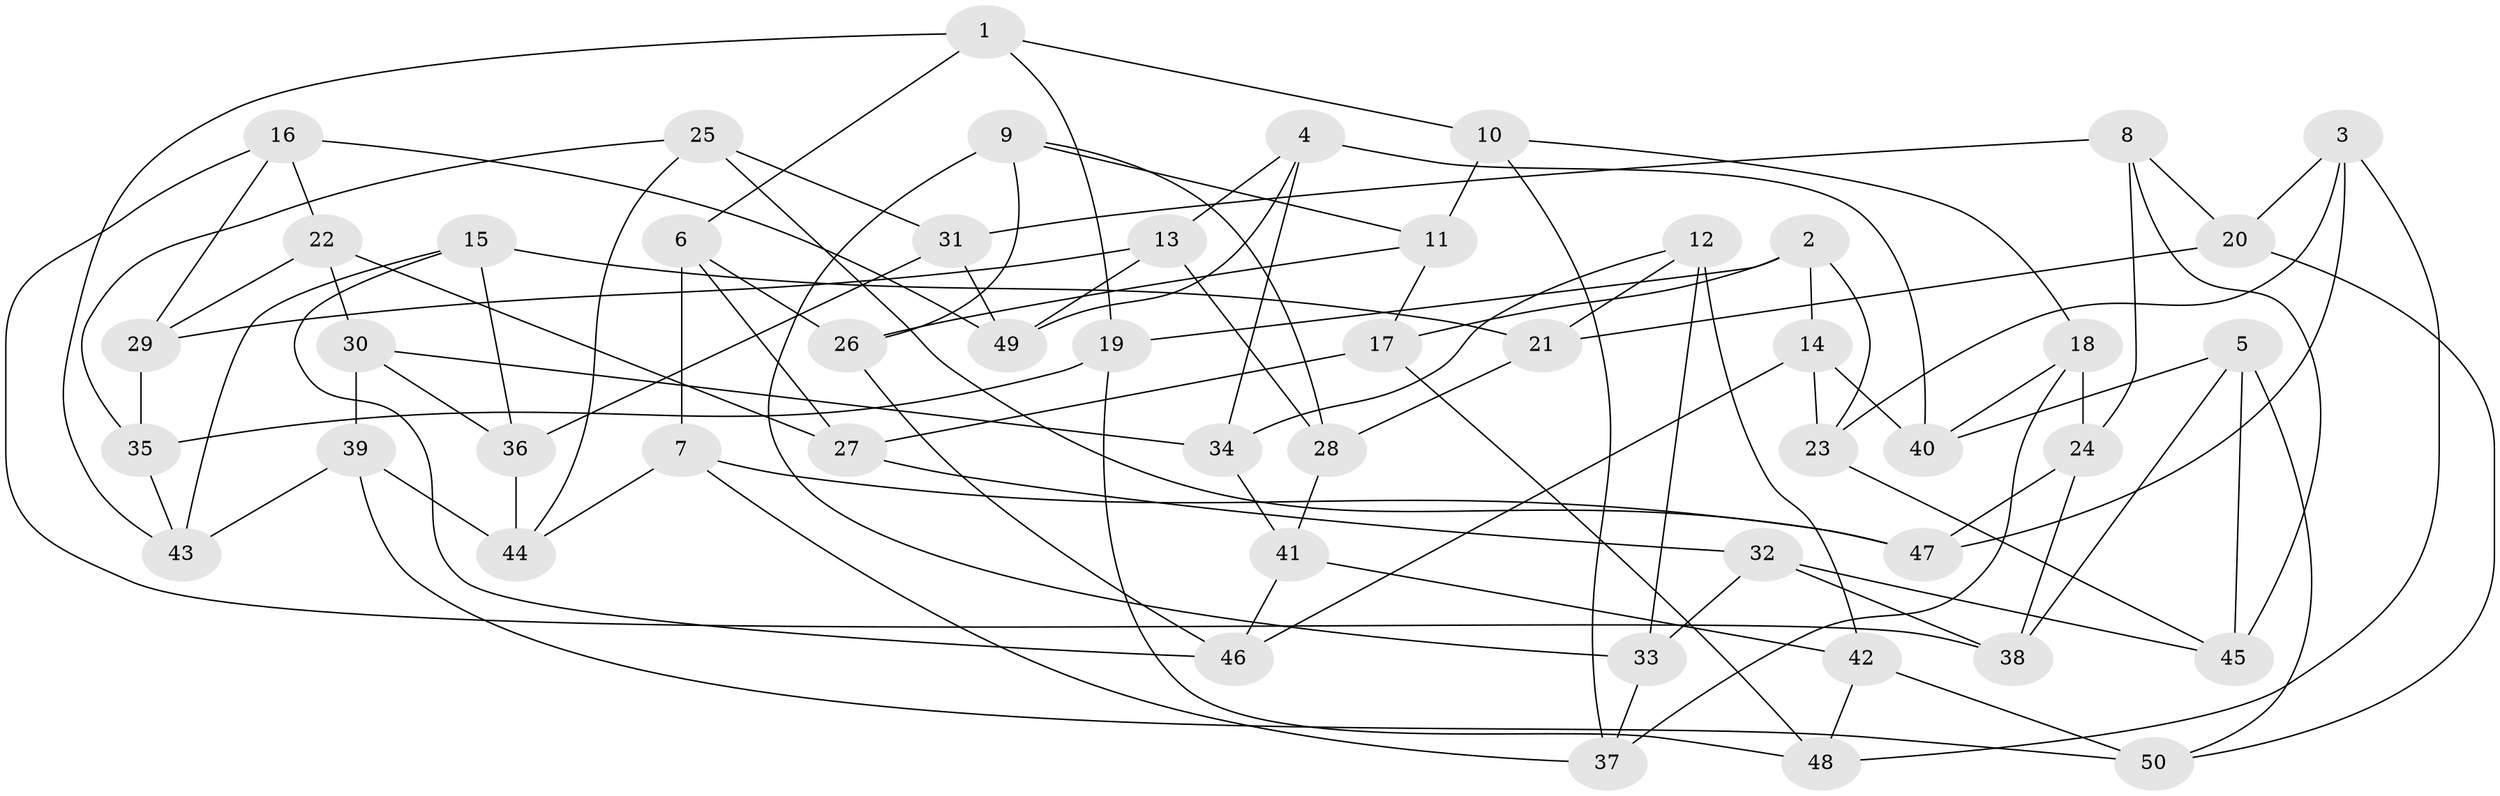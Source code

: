 // Generated by graph-tools (version 1.1) at 2025/11/02/27/25 16:11:50]
// undirected, 50 vertices, 100 edges
graph export_dot {
graph [start="1"]
  node [color=gray90,style=filled];
  1;
  2;
  3;
  4;
  5;
  6;
  7;
  8;
  9;
  10;
  11;
  12;
  13;
  14;
  15;
  16;
  17;
  18;
  19;
  20;
  21;
  22;
  23;
  24;
  25;
  26;
  27;
  28;
  29;
  30;
  31;
  32;
  33;
  34;
  35;
  36;
  37;
  38;
  39;
  40;
  41;
  42;
  43;
  44;
  45;
  46;
  47;
  48;
  49;
  50;
  1 -- 43;
  1 -- 10;
  1 -- 19;
  1 -- 6;
  2 -- 23;
  2 -- 19;
  2 -- 14;
  2 -- 17;
  3 -- 20;
  3 -- 47;
  3 -- 48;
  3 -- 23;
  4 -- 13;
  4 -- 34;
  4 -- 49;
  4 -- 40;
  5 -- 40;
  5 -- 38;
  5 -- 50;
  5 -- 45;
  6 -- 7;
  6 -- 27;
  6 -- 26;
  7 -- 37;
  7 -- 47;
  7 -- 44;
  8 -- 20;
  8 -- 24;
  8 -- 31;
  8 -- 45;
  9 -- 26;
  9 -- 28;
  9 -- 33;
  9 -- 11;
  10 -- 18;
  10 -- 37;
  10 -- 11;
  11 -- 17;
  11 -- 26;
  12 -- 21;
  12 -- 42;
  12 -- 34;
  12 -- 33;
  13 -- 29;
  13 -- 49;
  13 -- 28;
  14 -- 40;
  14 -- 46;
  14 -- 23;
  15 -- 46;
  15 -- 36;
  15 -- 43;
  15 -- 21;
  16 -- 49;
  16 -- 22;
  16 -- 29;
  16 -- 38;
  17 -- 48;
  17 -- 27;
  18 -- 37;
  18 -- 24;
  18 -- 40;
  19 -- 35;
  19 -- 48;
  20 -- 21;
  20 -- 50;
  21 -- 28;
  22 -- 29;
  22 -- 27;
  22 -- 30;
  23 -- 45;
  24 -- 38;
  24 -- 47;
  25 -- 47;
  25 -- 35;
  25 -- 31;
  25 -- 44;
  26 -- 46;
  27 -- 32;
  28 -- 41;
  29 -- 35;
  30 -- 36;
  30 -- 34;
  30 -- 39;
  31 -- 36;
  31 -- 49;
  32 -- 33;
  32 -- 38;
  32 -- 45;
  33 -- 37;
  34 -- 41;
  35 -- 43;
  36 -- 44;
  39 -- 50;
  39 -- 43;
  39 -- 44;
  41 -- 46;
  41 -- 42;
  42 -- 48;
  42 -- 50;
}
